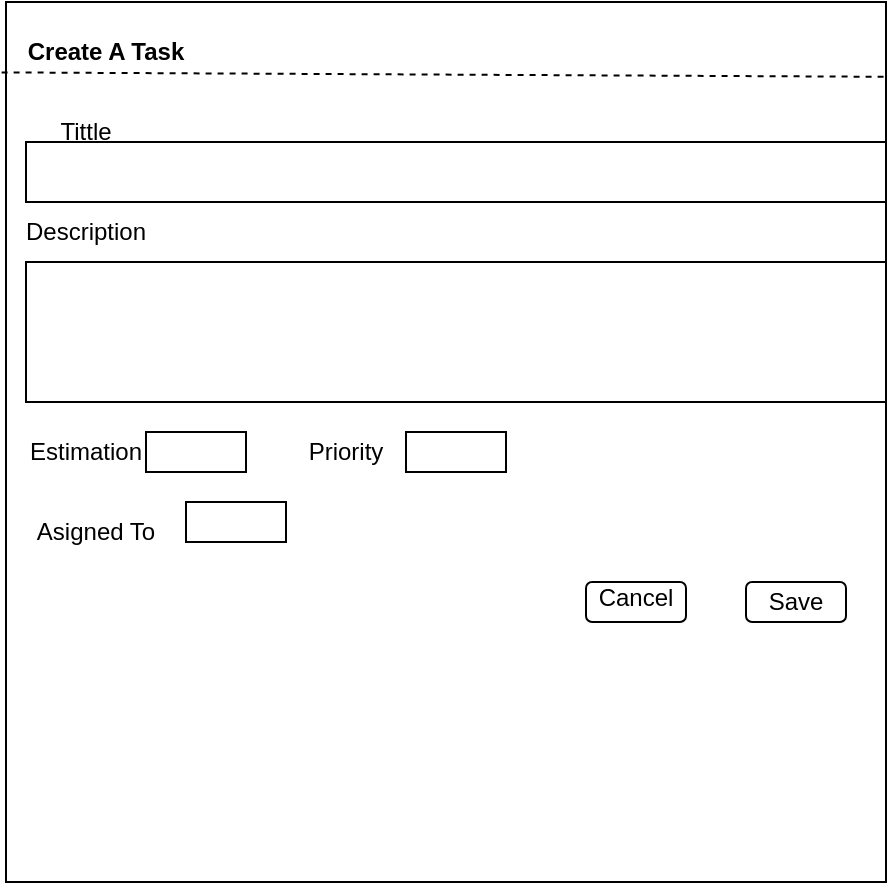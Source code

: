 <mxfile version="22.1.11" type="device">
  <diagram name="Page-1" id="MoquzqLfV1Vo6wvfgmTN">
    <mxGraphModel dx="1358" dy="549" grid="1" gridSize="10" guides="1" tooltips="1" connect="1" arrows="1" fold="1" page="1" pageScale="1" pageWidth="850" pageHeight="1100" math="0" shadow="0">
      <root>
        <mxCell id="0" />
        <mxCell id="1" parent="0" />
        <mxCell id="vIauBNi_tluedBcqbm4l-1" value="" style="whiteSpace=wrap;html=1;aspect=fixed;" vertex="1" parent="1">
          <mxGeometry x="120" width="440" height="440" as="geometry" />
        </mxCell>
        <mxCell id="vIauBNi_tluedBcqbm4l-4" value="" style="endArrow=none;dashed=1;html=1;rounded=0;exitX=-0.005;exitY=0.08;exitDx=0;exitDy=0;exitPerimeter=0;entryX=1.001;entryY=0.085;entryDx=0;entryDy=0;entryPerimeter=0;" edge="1" parent="1" source="vIauBNi_tluedBcqbm4l-1" target="vIauBNi_tluedBcqbm4l-1">
          <mxGeometry width="50" height="50" relative="1" as="geometry">
            <mxPoint x="470" y="110" as="sourcePoint" />
            <mxPoint x="520" y="60" as="targetPoint" />
          </mxGeometry>
        </mxCell>
        <mxCell id="vIauBNi_tluedBcqbm4l-5" value="&lt;b&gt;Create A Task&lt;/b&gt;" style="text;html=1;strokeColor=none;fillColor=none;align=center;verticalAlign=middle;whiteSpace=wrap;rounded=0;" vertex="1" parent="1">
          <mxGeometry x="120" y="10" width="100" height="30" as="geometry" />
        </mxCell>
        <mxCell id="vIauBNi_tluedBcqbm4l-6" value="Tittle" style="text;html=1;strokeColor=none;fillColor=none;align=center;verticalAlign=middle;whiteSpace=wrap;rounded=0;" vertex="1" parent="1">
          <mxGeometry x="130" y="50" width="60" height="30" as="geometry" />
        </mxCell>
        <mxCell id="vIauBNi_tluedBcqbm4l-7" value="" style="rounded=0;whiteSpace=wrap;html=1;" vertex="1" parent="1">
          <mxGeometry x="130" y="70" width="430" height="30" as="geometry" />
        </mxCell>
        <mxCell id="vIauBNi_tluedBcqbm4l-8" value="Description" style="text;html=1;strokeColor=none;fillColor=none;align=center;verticalAlign=middle;whiteSpace=wrap;rounded=0;" vertex="1" parent="1">
          <mxGeometry x="130" y="100" width="60" height="30" as="geometry" />
        </mxCell>
        <mxCell id="vIauBNi_tluedBcqbm4l-9" value="" style="rounded=0;whiteSpace=wrap;html=1;" vertex="1" parent="1">
          <mxGeometry x="130" y="130" width="430" height="70" as="geometry" />
        </mxCell>
        <mxCell id="vIauBNi_tluedBcqbm4l-10" value="Estimation" style="text;html=1;strokeColor=none;fillColor=none;align=center;verticalAlign=middle;whiteSpace=wrap;rounded=0;" vertex="1" parent="1">
          <mxGeometry x="130" y="210" width="60" height="30" as="geometry" />
        </mxCell>
        <mxCell id="vIauBNi_tluedBcqbm4l-12" value="" style="rounded=0;whiteSpace=wrap;html=1;" vertex="1" parent="1">
          <mxGeometry x="190" y="215" width="50" height="20" as="geometry" />
        </mxCell>
        <mxCell id="vIauBNi_tluedBcqbm4l-13" value="Priority" style="text;html=1;strokeColor=none;fillColor=none;align=center;verticalAlign=middle;whiteSpace=wrap;rounded=0;" vertex="1" parent="1">
          <mxGeometry x="260" y="210" width="60" height="30" as="geometry" />
        </mxCell>
        <mxCell id="vIauBNi_tluedBcqbm4l-15" value="Asigned To" style="text;html=1;strokeColor=none;fillColor=none;align=center;verticalAlign=middle;whiteSpace=wrap;rounded=0;" vertex="1" parent="1">
          <mxGeometry x="130" y="250" width="70" height="30" as="geometry" />
        </mxCell>
        <mxCell id="vIauBNi_tluedBcqbm4l-16" value="" style="rounded=0;whiteSpace=wrap;html=1;" vertex="1" parent="1">
          <mxGeometry x="210" y="250" width="50" height="20" as="geometry" />
        </mxCell>
        <mxCell id="vIauBNi_tluedBcqbm4l-17" value="" style="rounded=0;whiteSpace=wrap;html=1;" vertex="1" parent="1">
          <mxGeometry x="320" y="215" width="50" height="20" as="geometry" />
        </mxCell>
        <mxCell id="vIauBNi_tluedBcqbm4l-19" value="" style="rounded=1;whiteSpace=wrap;html=1;" vertex="1" parent="1">
          <mxGeometry x="410" y="290" width="50" height="20" as="geometry" />
        </mxCell>
        <mxCell id="vIauBNi_tluedBcqbm4l-18" value="Cancel" style="text;html=1;strokeColor=none;fillColor=none;align=center;verticalAlign=middle;whiteSpace=wrap;rounded=0;" vertex="1" parent="1">
          <mxGeometry x="400" y="290" width="70" height="15" as="geometry" />
        </mxCell>
        <mxCell id="vIauBNi_tluedBcqbm4l-20" value="" style="rounded=1;whiteSpace=wrap;html=1;" vertex="1" parent="1">
          <mxGeometry x="490" y="290" width="50" height="20" as="geometry" />
        </mxCell>
        <mxCell id="vIauBNi_tluedBcqbm4l-21" value="Save" style="text;html=1;strokeColor=none;fillColor=none;align=center;verticalAlign=middle;whiteSpace=wrap;rounded=0;" vertex="1" parent="1">
          <mxGeometry x="480" y="292.5" width="70" height="15" as="geometry" />
        </mxCell>
      </root>
    </mxGraphModel>
  </diagram>
</mxfile>
